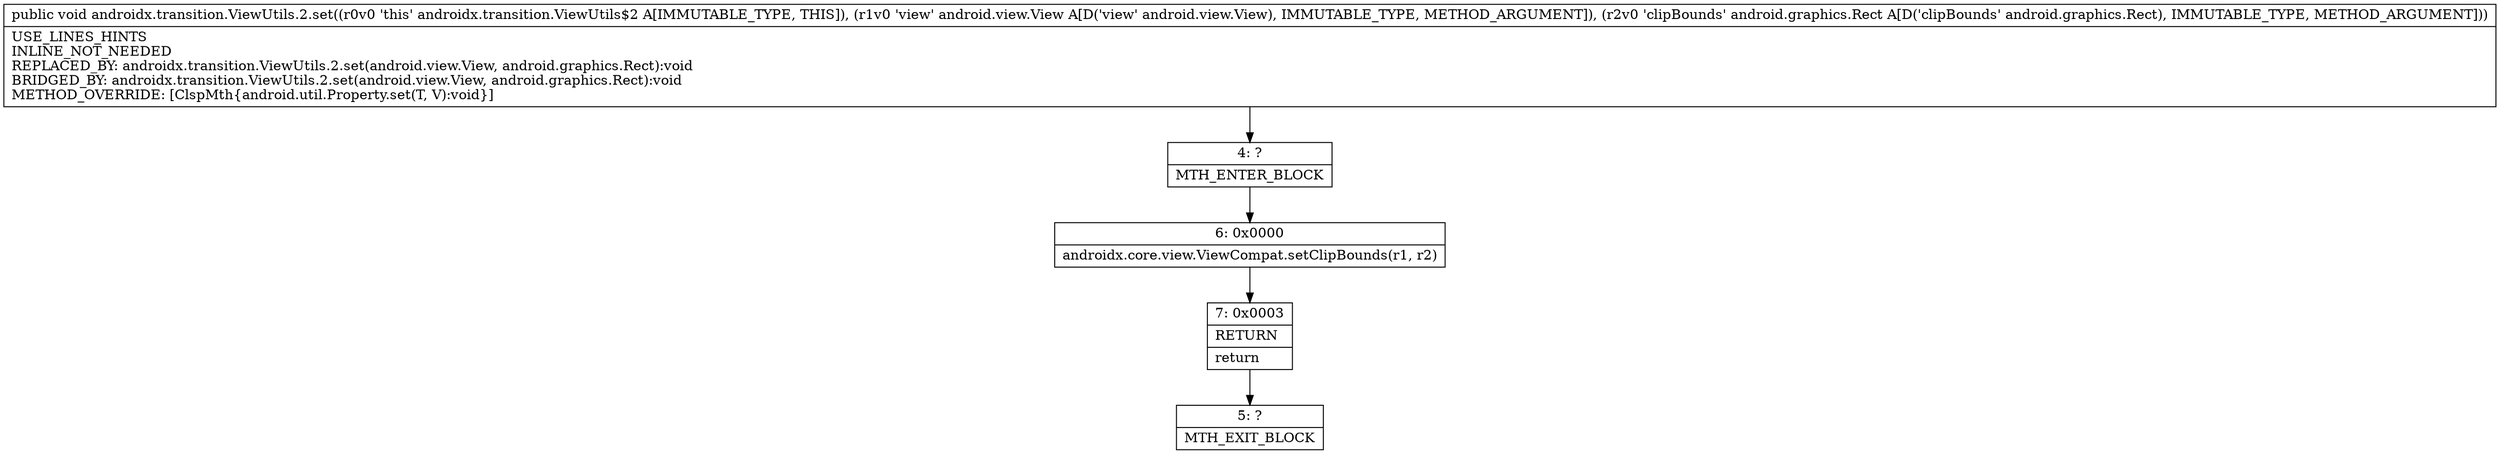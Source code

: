 digraph "CFG forandroidx.transition.ViewUtils.2.set(Landroid\/view\/View;Landroid\/graphics\/Rect;)V" {
Node_4 [shape=record,label="{4\:\ ?|MTH_ENTER_BLOCK\l}"];
Node_6 [shape=record,label="{6\:\ 0x0000|androidx.core.view.ViewCompat.setClipBounds(r1, r2)\l}"];
Node_7 [shape=record,label="{7\:\ 0x0003|RETURN\l|return\l}"];
Node_5 [shape=record,label="{5\:\ ?|MTH_EXIT_BLOCK\l}"];
MethodNode[shape=record,label="{public void androidx.transition.ViewUtils.2.set((r0v0 'this' androidx.transition.ViewUtils$2 A[IMMUTABLE_TYPE, THIS]), (r1v0 'view' android.view.View A[D('view' android.view.View), IMMUTABLE_TYPE, METHOD_ARGUMENT]), (r2v0 'clipBounds' android.graphics.Rect A[D('clipBounds' android.graphics.Rect), IMMUTABLE_TYPE, METHOD_ARGUMENT]))  | USE_LINES_HINTS\lINLINE_NOT_NEEDED\lREPLACED_BY: androidx.transition.ViewUtils.2.set(android.view.View, android.graphics.Rect):void\lBRIDGED_BY: androidx.transition.ViewUtils.2.set(android.view.View, android.graphics.Rect):void\lMETHOD_OVERRIDE: [ClspMth\{android.util.Property.set(T, V):void\}]\l}"];
MethodNode -> Node_4;Node_4 -> Node_6;
Node_6 -> Node_7;
Node_7 -> Node_5;
}

